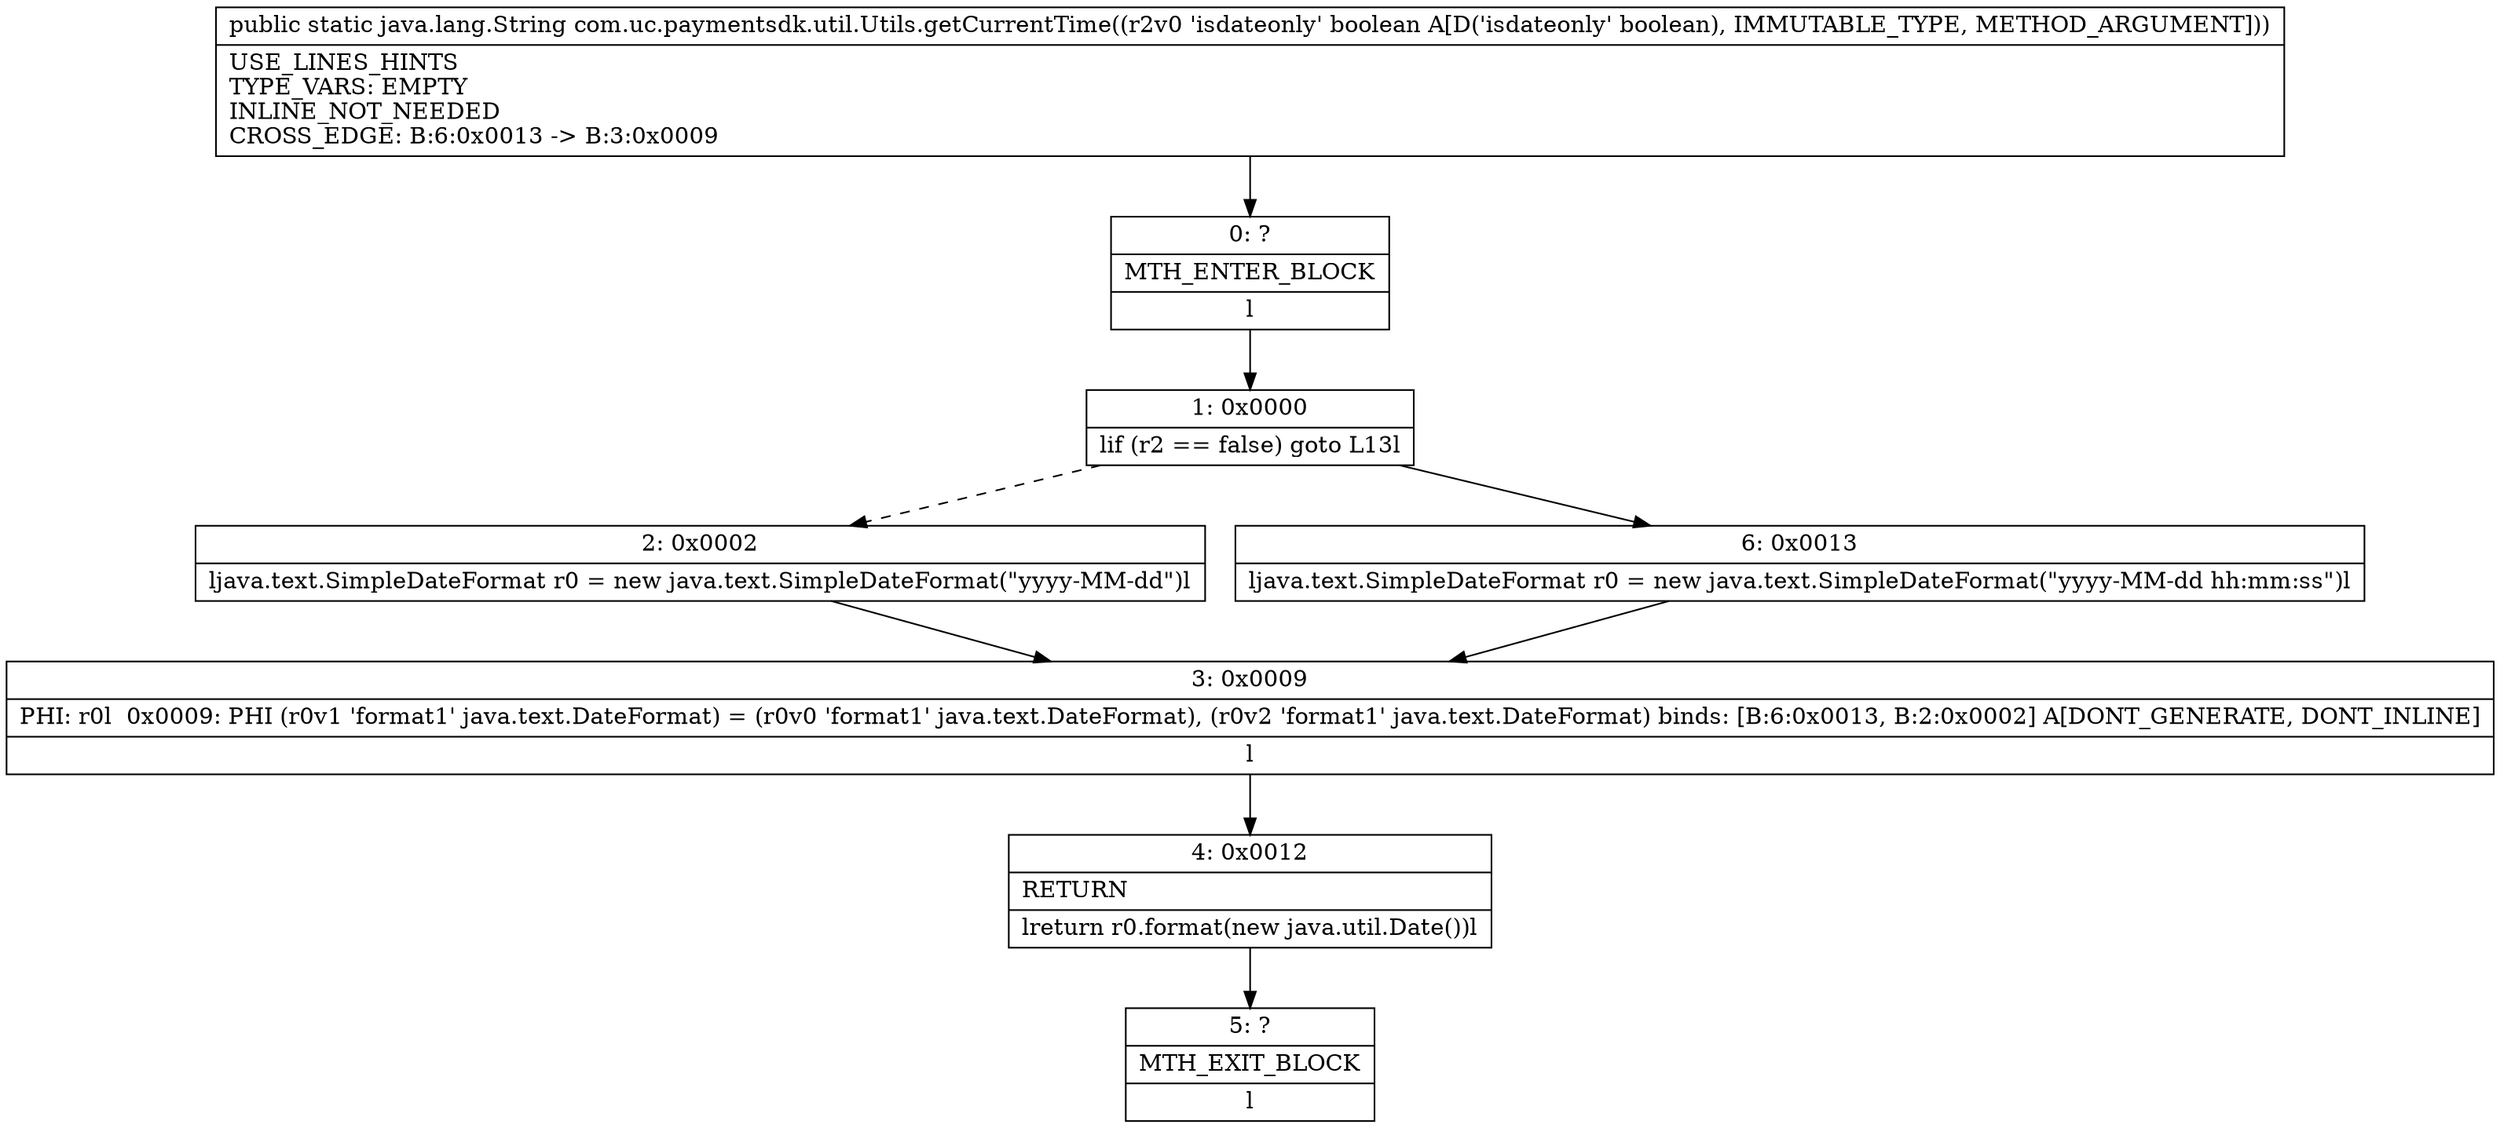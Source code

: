 digraph "CFG forcom.uc.paymentsdk.util.Utils.getCurrentTime(Z)Ljava\/lang\/String;" {
Node_0 [shape=record,label="{0\:\ ?|MTH_ENTER_BLOCK\l|l}"];
Node_1 [shape=record,label="{1\:\ 0x0000|lif (r2 == false) goto L13l}"];
Node_2 [shape=record,label="{2\:\ 0x0002|ljava.text.SimpleDateFormat r0 = new java.text.SimpleDateFormat(\"yyyy\-MM\-dd\")l}"];
Node_3 [shape=record,label="{3\:\ 0x0009|PHI: r0l  0x0009: PHI (r0v1 'format1' java.text.DateFormat) = (r0v0 'format1' java.text.DateFormat), (r0v2 'format1' java.text.DateFormat) binds: [B:6:0x0013, B:2:0x0002] A[DONT_GENERATE, DONT_INLINE]\l|l}"];
Node_4 [shape=record,label="{4\:\ 0x0012|RETURN\l|lreturn r0.format(new java.util.Date())l}"];
Node_5 [shape=record,label="{5\:\ ?|MTH_EXIT_BLOCK\l|l}"];
Node_6 [shape=record,label="{6\:\ 0x0013|ljava.text.SimpleDateFormat r0 = new java.text.SimpleDateFormat(\"yyyy\-MM\-dd hh:mm:ss\")l}"];
MethodNode[shape=record,label="{public static java.lang.String com.uc.paymentsdk.util.Utils.getCurrentTime((r2v0 'isdateonly' boolean A[D('isdateonly' boolean), IMMUTABLE_TYPE, METHOD_ARGUMENT]))  | USE_LINES_HINTS\lTYPE_VARS: EMPTY\lINLINE_NOT_NEEDED\lCROSS_EDGE: B:6:0x0013 \-\> B:3:0x0009\l}"];
MethodNode -> Node_0;
Node_0 -> Node_1;
Node_1 -> Node_2[style=dashed];
Node_1 -> Node_6;
Node_2 -> Node_3;
Node_3 -> Node_4;
Node_4 -> Node_5;
Node_6 -> Node_3;
}

